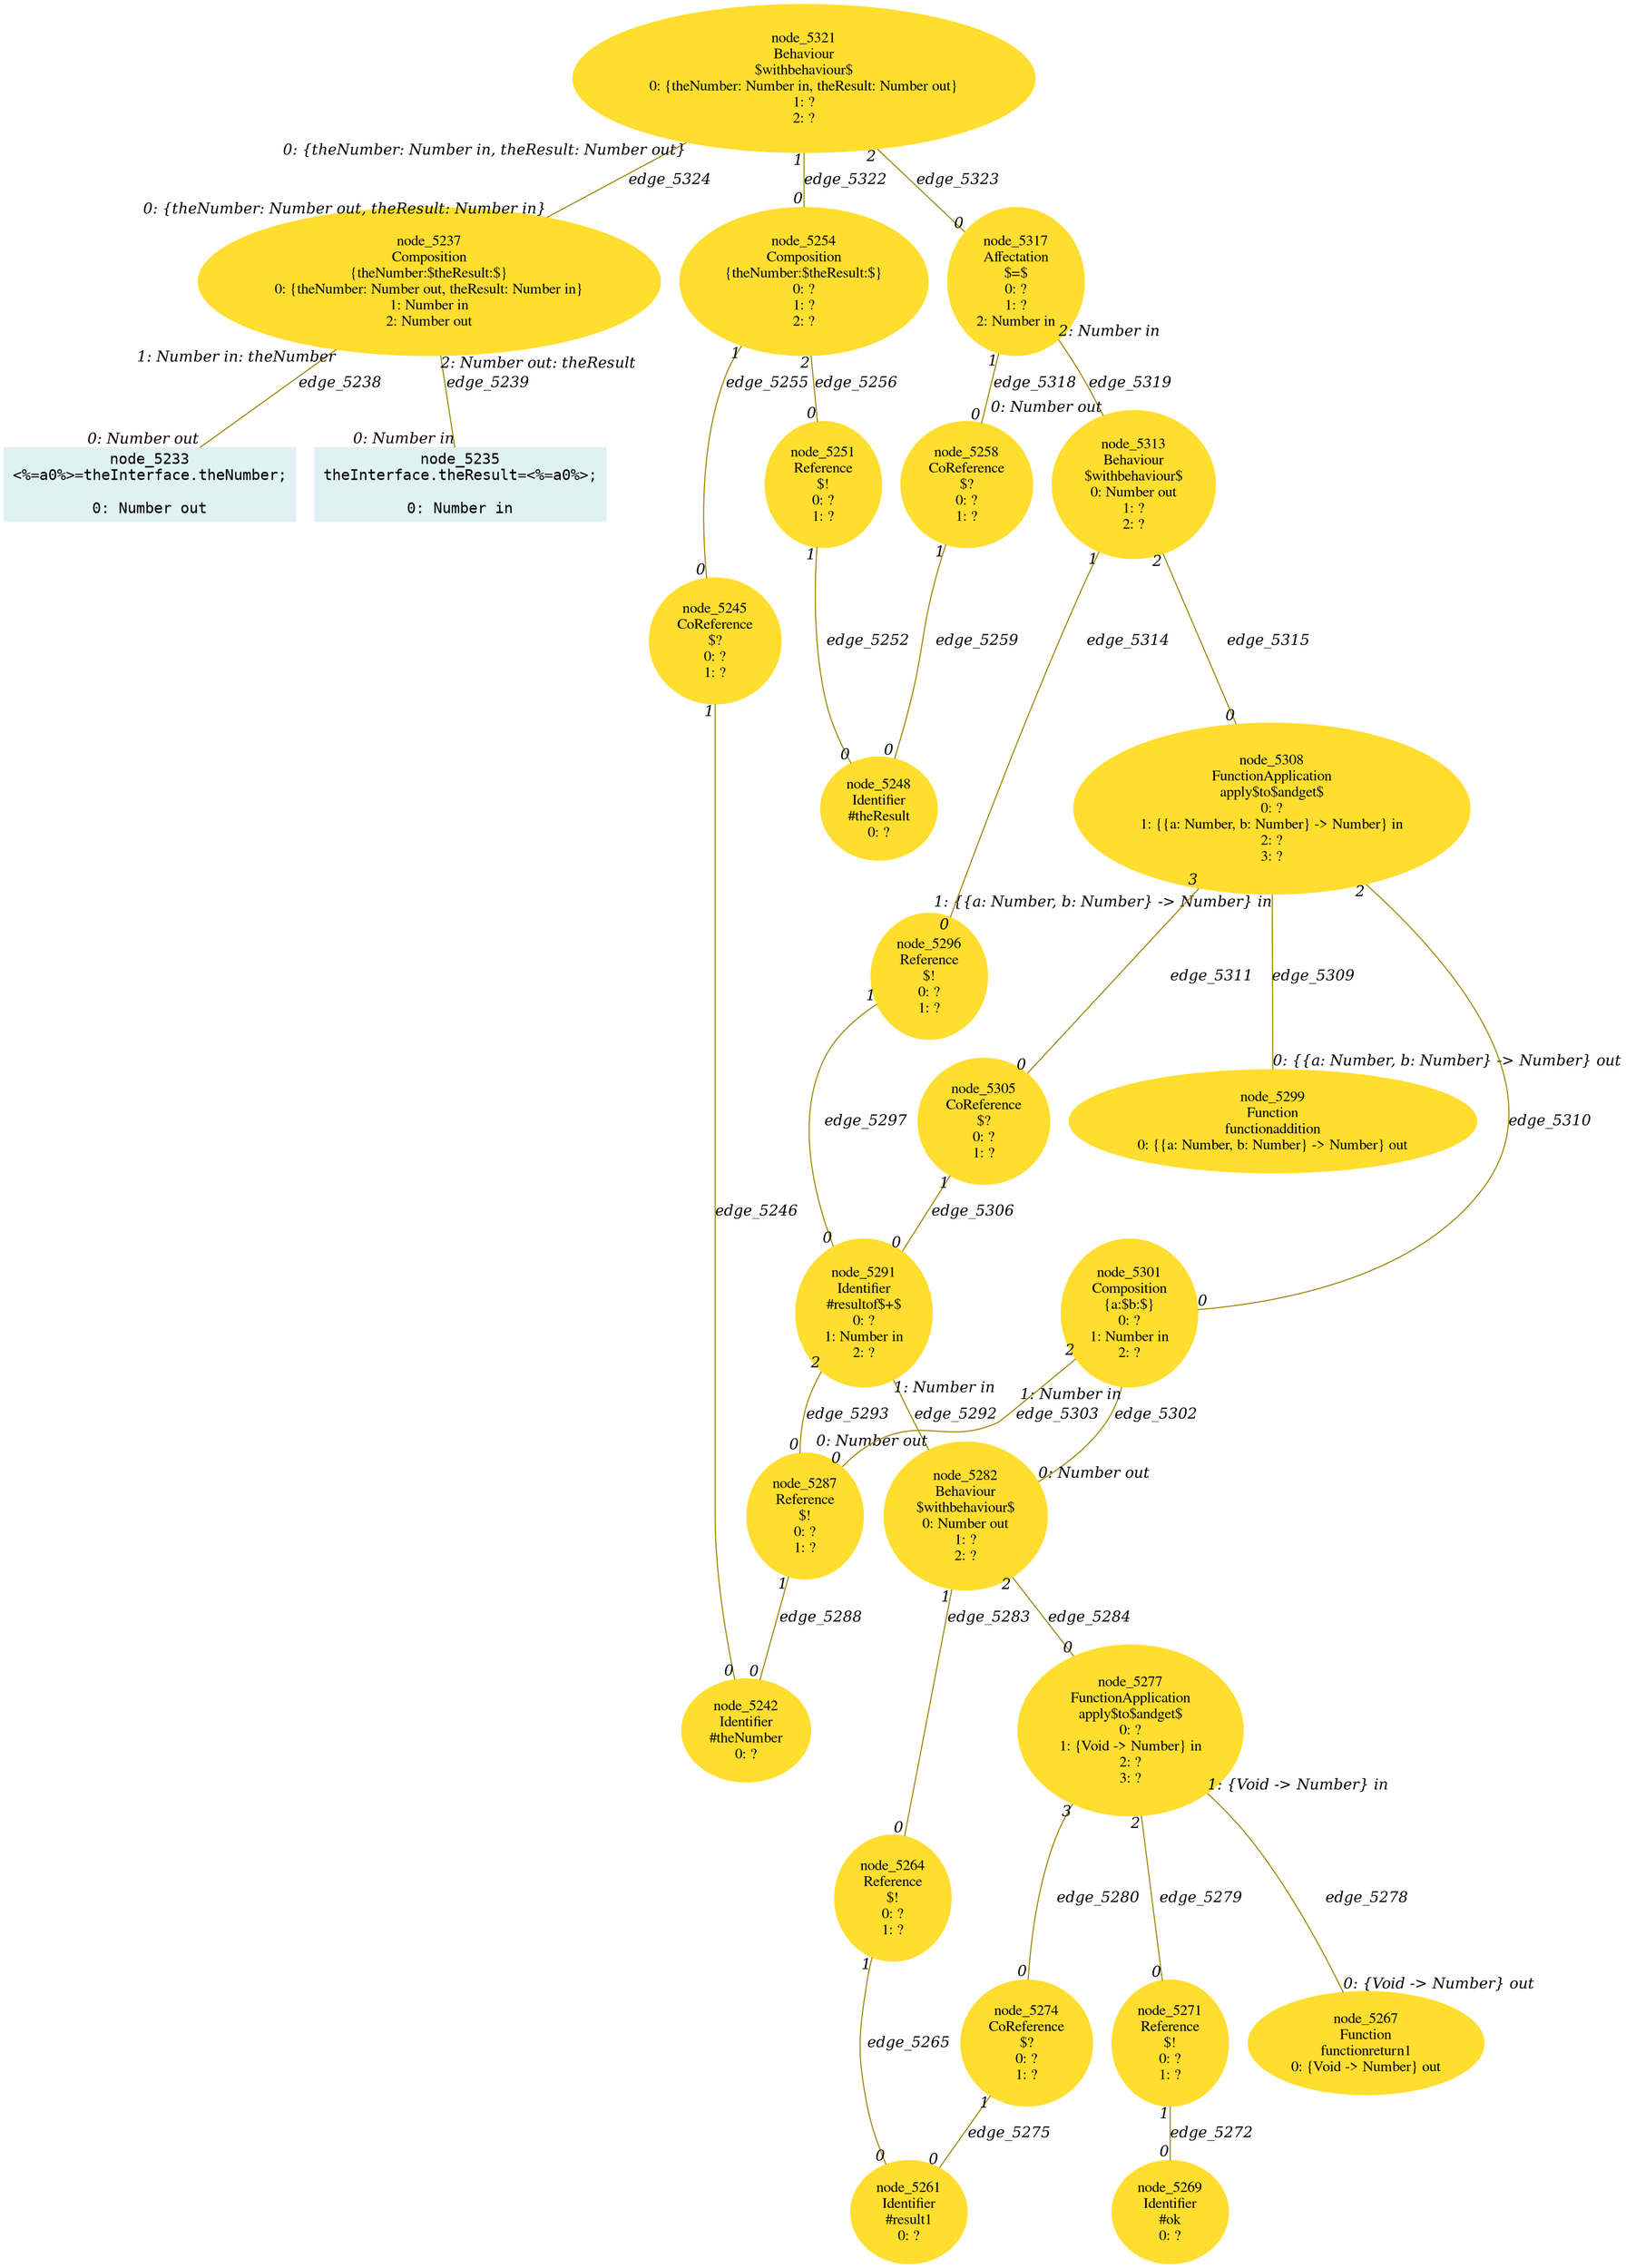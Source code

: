 digraph g{node_5233 [shape="box", style="filled", color="#dff1f2", fontname="Courier", label="node_5233
<%=a0%>=theInterface.theNumber;

0: Number out" ]
node_5235 [shape="box", style="filled", color="#dff1f2", fontname="Courier", label="node_5235
theInterface.theResult=<%=a0%>;

0: Number in" ]
node_5237 [shape="ellipse", style="filled", color="#ffde2f", fontname="Times", label="node_5237
Composition
{theNumber:$theResult:$}
0: {theNumber: Number out, theResult: Number in}
1: Number in
2: Number out" ]
node_5242 [shape="ellipse", style="filled", color="#ffde2f", fontname="Times", label="node_5242
Identifier
#theNumber
0: ?" ]
node_5245 [shape="ellipse", style="filled", color="#ffde2f", fontname="Times", label="node_5245
CoReference
$?
0: ?
1: ?" ]
node_5248 [shape="ellipse", style="filled", color="#ffde2f", fontname="Times", label="node_5248
Identifier
#theResult
0: ?" ]
node_5251 [shape="ellipse", style="filled", color="#ffde2f", fontname="Times", label="node_5251
Reference
$!
0: ?
1: ?" ]
node_5254 [shape="ellipse", style="filled", color="#ffde2f", fontname="Times", label="node_5254
Composition
{theNumber:$theResult:$}
0: ?
1: ?
2: ?" ]
node_5258 [shape="ellipse", style="filled", color="#ffde2f", fontname="Times", label="node_5258
CoReference
$?
0: ?
1: ?" ]
node_5261 [shape="ellipse", style="filled", color="#ffde2f", fontname="Times", label="node_5261
Identifier
#result1
0: ?" ]
node_5264 [shape="ellipse", style="filled", color="#ffde2f", fontname="Times", label="node_5264
Reference
$!
0: ?
1: ?" ]
node_5267 [shape="ellipse", style="filled", color="#ffde2f", fontname="Times", label="node_5267
Function
functionreturn1
0: {Void -> Number} out" ]
node_5269 [shape="ellipse", style="filled", color="#ffde2f", fontname="Times", label="node_5269
Identifier
#ok
0: ?" ]
node_5271 [shape="ellipse", style="filled", color="#ffde2f", fontname="Times", label="node_5271
Reference
$!
0: ?
1: ?" ]
node_5274 [shape="ellipse", style="filled", color="#ffde2f", fontname="Times", label="node_5274
CoReference
$?
0: ?
1: ?" ]
node_5277 [shape="ellipse", style="filled", color="#ffde2f", fontname="Times", label="node_5277
FunctionApplication
apply$to$andget$
0: ?
1: {Void -> Number} in
2: ?
3: ?" ]
node_5282 [shape="ellipse", style="filled", color="#ffde2f", fontname="Times", label="node_5282
Behaviour
$withbehaviour$
0: Number out
1: ?
2: ?" ]
node_5287 [shape="ellipse", style="filled", color="#ffde2f", fontname="Times", label="node_5287
Reference
$!
0: ?
1: ?" ]
node_5291 [shape="ellipse", style="filled", color="#ffde2f", fontname="Times", label="node_5291
Identifier
#resultof$+$
0: ?
1: Number in
2: ?" ]
node_5296 [shape="ellipse", style="filled", color="#ffde2f", fontname="Times", label="node_5296
Reference
$!
0: ?
1: ?" ]
node_5299 [shape="ellipse", style="filled", color="#ffde2f", fontname="Times", label="node_5299
Function
functionaddition
0: {{a: Number, b: Number} -> Number} out" ]
node_5301 [shape="ellipse", style="filled", color="#ffde2f", fontname="Times", label="node_5301
Composition
{a:$b:$}
0: ?
1: Number in
2: ?" ]
node_5305 [shape="ellipse", style="filled", color="#ffde2f", fontname="Times", label="node_5305
CoReference
$?
0: ?
1: ?" ]
node_5308 [shape="ellipse", style="filled", color="#ffde2f", fontname="Times", label="node_5308
FunctionApplication
apply$to$andget$
0: ?
1: {{a: Number, b: Number} -> Number} in
2: ?
3: ?" ]
node_5313 [shape="ellipse", style="filled", color="#ffde2f", fontname="Times", label="node_5313
Behaviour
$withbehaviour$
0: Number out
1: ?
2: ?" ]
node_5317 [shape="ellipse", style="filled", color="#ffde2f", fontname="Times", label="node_5317
Affectation
$=$
0: ?
1: ?
2: Number in" ]
node_5321 [shape="ellipse", style="filled", color="#ffde2f", fontname="Times", label="node_5321
Behaviour
$withbehaviour$
0: {theNumber: Number in, theResult: Number out}
1: ?
2: ?" ]
node_5237 -> node_5233 [dir=none, arrowHead=none, fontname="Times-Italic", arrowsize=1, color="#9d8400", label="edge_5238",  headlabel="0: Number out", taillabel="1: Number in: theNumber" ]
node_5237 -> node_5235 [dir=none, arrowHead=none, fontname="Times-Italic", arrowsize=1, color="#9d8400", label="edge_5239",  headlabel="0: Number in", taillabel="2: Number out: theResult" ]
node_5245 -> node_5242 [dir=none, arrowHead=none, fontname="Times-Italic", arrowsize=1, color="#9d8400", label="edge_5246",  headlabel="0", taillabel="1" ]
node_5251 -> node_5248 [dir=none, arrowHead=none, fontname="Times-Italic", arrowsize=1, color="#9d8400", label="edge_5252",  headlabel="0", taillabel="1" ]
node_5254 -> node_5245 [dir=none, arrowHead=none, fontname="Times-Italic", arrowsize=1, color="#9d8400", label="edge_5255",  headlabel="0", taillabel="1" ]
node_5254 -> node_5251 [dir=none, arrowHead=none, fontname="Times-Italic", arrowsize=1, color="#9d8400", label="edge_5256",  headlabel="0", taillabel="2" ]
node_5258 -> node_5248 [dir=none, arrowHead=none, fontname="Times-Italic", arrowsize=1, color="#9d8400", label="edge_5259",  headlabel="0", taillabel="1" ]
node_5264 -> node_5261 [dir=none, arrowHead=none, fontname="Times-Italic", arrowsize=1, color="#9d8400", label="edge_5265",  headlabel="0", taillabel="1" ]
node_5271 -> node_5269 [dir=none, arrowHead=none, fontname="Times-Italic", arrowsize=1, color="#9d8400", label="edge_5272",  headlabel="0", taillabel="1" ]
node_5274 -> node_5261 [dir=none, arrowHead=none, fontname="Times-Italic", arrowsize=1, color="#9d8400", label="edge_5275",  headlabel="0", taillabel="1" ]
node_5277 -> node_5267 [dir=none, arrowHead=none, fontname="Times-Italic", arrowsize=1, color="#9d8400", label="edge_5278",  headlabel="0: {Void -> Number} out", taillabel="1: {Void -> Number} in" ]
node_5277 -> node_5271 [dir=none, arrowHead=none, fontname="Times-Italic", arrowsize=1, color="#9d8400", label="edge_5279",  headlabel="0", taillabel="2" ]
node_5277 -> node_5274 [dir=none, arrowHead=none, fontname="Times-Italic", arrowsize=1, color="#9d8400", label="edge_5280",  headlabel="0", taillabel="3" ]
node_5282 -> node_5264 [dir=none, arrowHead=none, fontname="Times-Italic", arrowsize=1, color="#9d8400", label="edge_5283",  headlabel="0", taillabel="1" ]
node_5282 -> node_5277 [dir=none, arrowHead=none, fontname="Times-Italic", arrowsize=1, color="#9d8400", label="edge_5284",  headlabel="0", taillabel="2" ]
node_5287 -> node_5242 [dir=none, arrowHead=none, fontname="Times-Italic", arrowsize=1, color="#9d8400", label="edge_5288",  headlabel="0", taillabel="1" ]
node_5291 -> node_5282 [dir=none, arrowHead=none, fontname="Times-Italic", arrowsize=1, color="#9d8400", label="edge_5292",  headlabel="0: Number out", taillabel="1: Number in" ]
node_5291 -> node_5287 [dir=none, arrowHead=none, fontname="Times-Italic", arrowsize=1, color="#9d8400", label="edge_5293",  headlabel="0", taillabel="2" ]
node_5296 -> node_5291 [dir=none, arrowHead=none, fontname="Times-Italic", arrowsize=1, color="#9d8400", label="edge_5297",  headlabel="0", taillabel="1" ]
node_5301 -> node_5282 [dir=none, arrowHead=none, fontname="Times-Italic", arrowsize=1, color="#9d8400", label="edge_5302",  headlabel="0: Number out", taillabel="1: Number in" ]
node_5301 -> node_5287 [dir=none, arrowHead=none, fontname="Times-Italic", arrowsize=1, color="#9d8400", label="edge_5303",  headlabel="0", taillabel="2" ]
node_5305 -> node_5291 [dir=none, arrowHead=none, fontname="Times-Italic", arrowsize=1, color="#9d8400", label="edge_5306",  headlabel="0", taillabel="1" ]
node_5308 -> node_5299 [dir=none, arrowHead=none, fontname="Times-Italic", arrowsize=1, color="#9d8400", label="edge_5309",  headlabel="0: {{a: Number, b: Number} -> Number} out", taillabel="1: {{a: Number, b: Number} -> Number} in" ]
node_5308 -> node_5301 [dir=none, arrowHead=none, fontname="Times-Italic", arrowsize=1, color="#9d8400", label="edge_5310",  headlabel="0", taillabel="2" ]
node_5308 -> node_5305 [dir=none, arrowHead=none, fontname="Times-Italic", arrowsize=1, color="#9d8400", label="edge_5311",  headlabel="0", taillabel="3" ]
node_5313 -> node_5296 [dir=none, arrowHead=none, fontname="Times-Italic", arrowsize=1, color="#9d8400", label="edge_5314",  headlabel="0", taillabel="1" ]
node_5313 -> node_5308 [dir=none, arrowHead=none, fontname="Times-Italic", arrowsize=1, color="#9d8400", label="edge_5315",  headlabel="0", taillabel="2" ]
node_5317 -> node_5258 [dir=none, arrowHead=none, fontname="Times-Italic", arrowsize=1, color="#9d8400", label="edge_5318",  headlabel="0", taillabel="1" ]
node_5317 -> node_5313 [dir=none, arrowHead=none, fontname="Times-Italic", arrowsize=1, color="#9d8400", label="edge_5319",  headlabel="0: Number out", taillabel="2: Number in" ]
node_5321 -> node_5254 [dir=none, arrowHead=none, fontname="Times-Italic", arrowsize=1, color="#9d8400", label="edge_5322",  headlabel="0", taillabel="1" ]
node_5321 -> node_5317 [dir=none, arrowHead=none, fontname="Times-Italic", arrowsize=1, color="#9d8400", label="edge_5323",  headlabel="0", taillabel="2" ]
node_5321 -> node_5237 [dir=none, arrowHead=none, fontname="Times-Italic", arrowsize=1, color="#9d8400", label="edge_5324",  headlabel="0: {theNumber: Number out, theResult: Number in}", taillabel="0: {theNumber: Number in, theResult: Number out}" ]
}